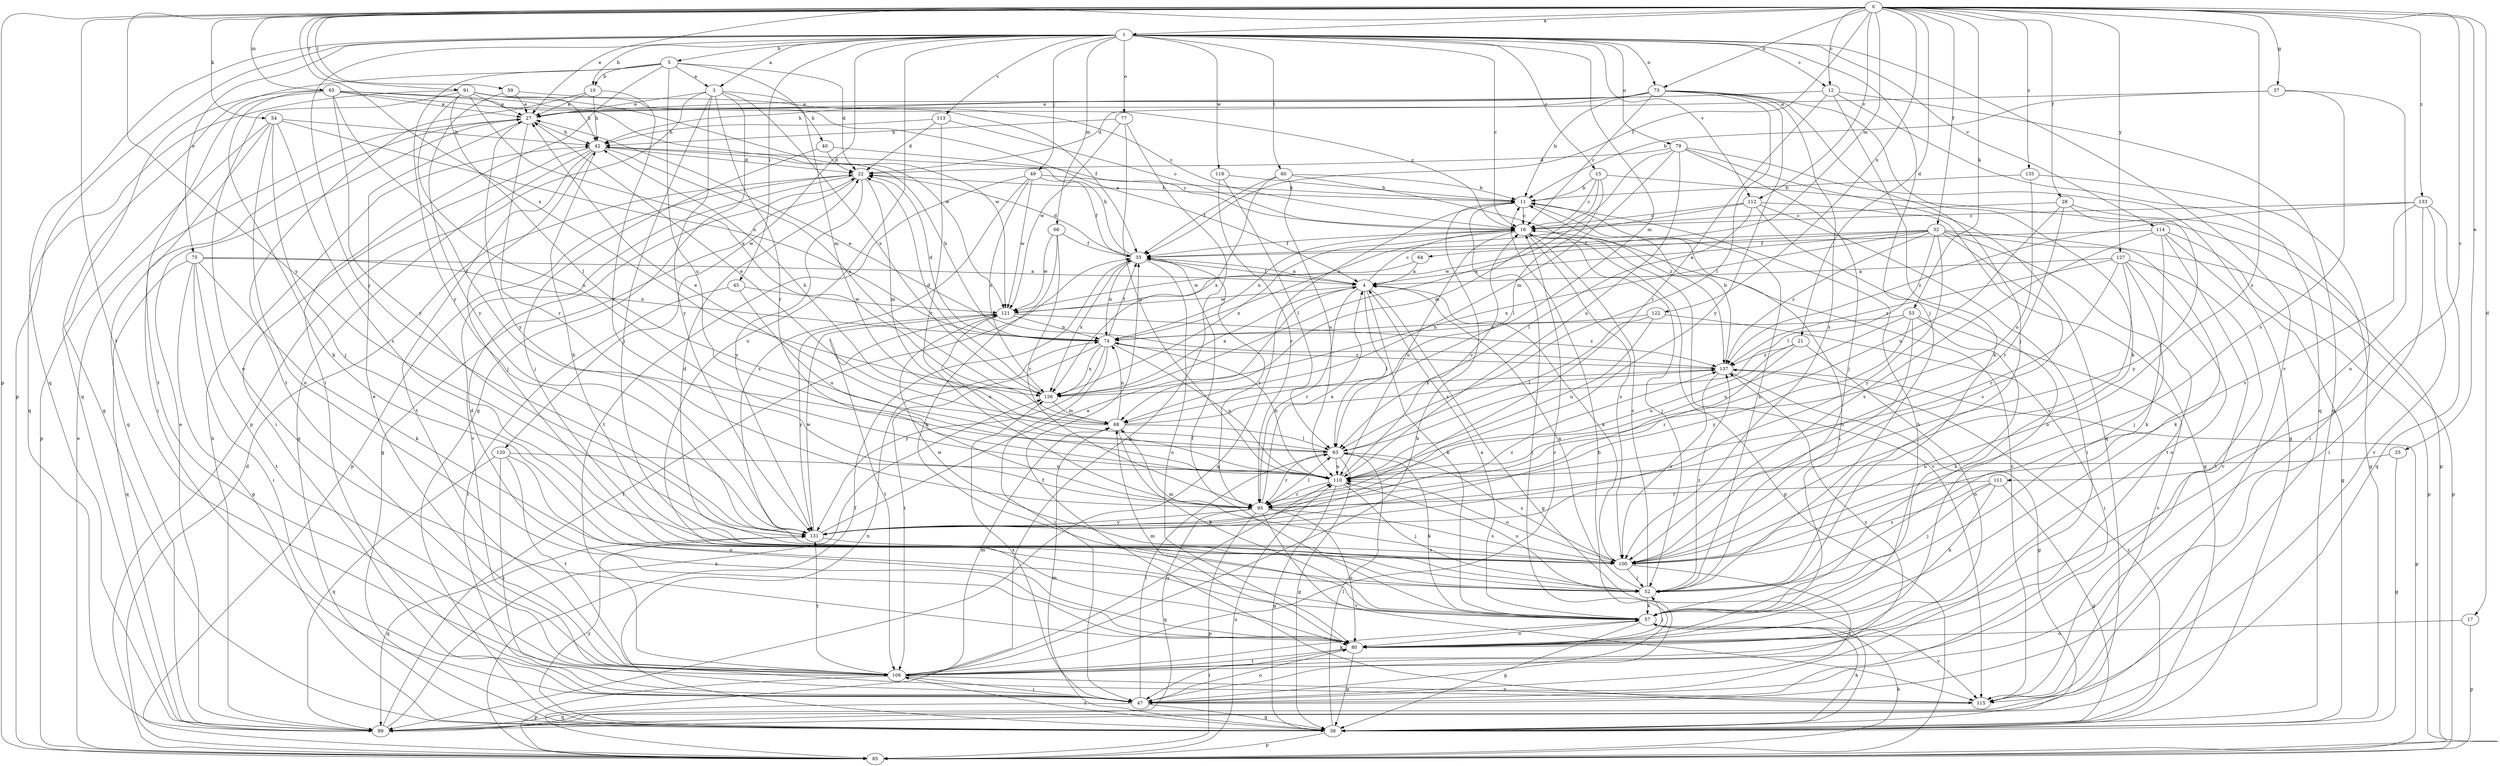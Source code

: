 strict digraph  {
0;
1;
3;
4;
5;
10;
11;
12;
15;
16;
17;
21;
22;
25;
27;
28;
32;
33;
37;
38;
40;
42;
45;
47;
49;
52;
53;
54;
57;
59;
60;
63;
64;
65;
66;
68;
73;
74;
75;
77;
79;
80;
85;
89;
91;
95;
100;
106;
110;
111;
112;
113;
114;
115;
118;
120;
121;
122;
126;
127;
131;
133;
135;
137;
0 -> 1  [label=a];
0 -> 12  [label=c];
0 -> 17  [label=d];
0 -> 21  [label=d];
0 -> 25  [label=e];
0 -> 27  [label=e];
0 -> 28  [label=f];
0 -> 32  [label=f];
0 -> 33  [label=f];
0 -> 37  [label=g];
0 -> 53  [label=k];
0 -> 54  [label=k];
0 -> 59  [label=l];
0 -> 64  [label=m];
0 -> 65  [label=m];
0 -> 73  [label=n];
0 -> 85  [label=p];
0 -> 91  [label=r];
0 -> 100  [label=s];
0 -> 106  [label=t];
0 -> 111  [label=v];
0 -> 112  [label=v];
0 -> 122  [label=x];
0 -> 126  [label=x];
0 -> 127  [label=y];
0 -> 131  [label=y];
0 -> 133  [label=z];
0 -> 135  [label=z];
1 -> 3  [label=a];
1 -> 5  [label=b];
1 -> 10  [label=b];
1 -> 12  [label=c];
1 -> 15  [label=c];
1 -> 16  [label=c];
1 -> 45  [label=i];
1 -> 49  [label=j];
1 -> 52  [label=j];
1 -> 60  [label=l];
1 -> 66  [label=m];
1 -> 68  [label=m];
1 -> 73  [label=n];
1 -> 75  [label=o];
1 -> 77  [label=o];
1 -> 79  [label=o];
1 -> 80  [label=o];
1 -> 85  [label=p];
1 -> 89  [label=q];
1 -> 112  [label=v];
1 -> 113  [label=v];
1 -> 114  [label=v];
1 -> 115  [label=v];
1 -> 118  [label=w];
1 -> 120  [label=w];
1 -> 131  [label=y];
3 -> 27  [label=e];
3 -> 38  [label=g];
3 -> 40  [label=h];
3 -> 52  [label=j];
3 -> 85  [label=p];
3 -> 95  [label=r];
3 -> 126  [label=x];
3 -> 131  [label=y];
4 -> 16  [label=c];
4 -> 33  [label=f];
4 -> 38  [label=g];
4 -> 57  [label=k];
4 -> 63  [label=l];
4 -> 95  [label=r];
4 -> 121  [label=w];
5 -> 3  [label=a];
5 -> 10  [label=b];
5 -> 22  [label=d];
5 -> 47  [label=i];
5 -> 68  [label=m];
5 -> 89  [label=q];
5 -> 110  [label=u];
5 -> 131  [label=y];
10 -> 27  [label=e];
10 -> 42  [label=h];
10 -> 95  [label=r];
10 -> 106  [label=t];
11 -> 16  [label=c];
11 -> 47  [label=i];
11 -> 80  [label=o];
11 -> 89  [label=q];
12 -> 27  [label=e];
12 -> 38  [label=g];
12 -> 57  [label=k];
12 -> 89  [label=q];
12 -> 95  [label=r];
15 -> 11  [label=b];
15 -> 16  [label=c];
15 -> 63  [label=l];
15 -> 68  [label=m];
15 -> 85  [label=p];
16 -> 33  [label=f];
16 -> 52  [label=j];
16 -> 74  [label=n];
16 -> 85  [label=p];
16 -> 100  [label=s];
16 -> 110  [label=u];
16 -> 115  [label=v];
16 -> 126  [label=x];
17 -> 80  [label=o];
17 -> 85  [label=p];
21 -> 80  [label=o];
21 -> 95  [label=r];
21 -> 110  [label=u];
21 -> 137  [label=z];
22 -> 11  [label=b];
22 -> 38  [label=g];
22 -> 68  [label=m];
22 -> 85  [label=p];
22 -> 115  [label=v];
22 -> 131  [label=y];
25 -> 38  [label=g];
25 -> 110  [label=u];
27 -> 42  [label=h];
27 -> 89  [label=q];
27 -> 95  [label=r];
27 -> 131  [label=y];
28 -> 16  [label=c];
28 -> 38  [label=g];
28 -> 95  [label=r];
28 -> 110  [label=u];
28 -> 131  [label=y];
32 -> 4  [label=a];
32 -> 33  [label=f];
32 -> 57  [label=k];
32 -> 63  [label=l];
32 -> 85  [label=p];
32 -> 100  [label=s];
32 -> 106  [label=t];
32 -> 121  [label=w];
32 -> 126  [label=x];
32 -> 131  [label=y];
32 -> 137  [label=z];
33 -> 4  [label=a];
33 -> 22  [label=d];
33 -> 42  [label=h];
33 -> 74  [label=n];
33 -> 80  [label=o];
33 -> 95  [label=r];
33 -> 126  [label=x];
37 -> 11  [label=b];
37 -> 27  [label=e];
37 -> 80  [label=o];
37 -> 100  [label=s];
38 -> 57  [label=k];
38 -> 63  [label=l];
38 -> 68  [label=m];
38 -> 74  [label=n];
38 -> 85  [label=p];
38 -> 106  [label=t];
38 -> 131  [label=y];
38 -> 137  [label=z];
40 -> 16  [label=c];
40 -> 22  [label=d];
40 -> 52  [label=j];
42 -> 22  [label=d];
42 -> 38  [label=g];
42 -> 47  [label=i];
42 -> 52  [label=j];
42 -> 106  [label=t];
42 -> 126  [label=x];
45 -> 47  [label=i];
45 -> 110  [label=u];
45 -> 121  [label=w];
47 -> 11  [label=b];
47 -> 38  [label=g];
47 -> 63  [label=l];
47 -> 80  [label=o];
47 -> 89  [label=q];
47 -> 126  [label=x];
49 -> 11  [label=b];
49 -> 33  [label=f];
49 -> 100  [label=s];
49 -> 106  [label=t];
49 -> 121  [label=w];
49 -> 126  [label=x];
52 -> 4  [label=a];
52 -> 11  [label=b];
52 -> 16  [label=c];
52 -> 57  [label=k];
52 -> 110  [label=u];
52 -> 121  [label=w];
52 -> 137  [label=z];
53 -> 57  [label=k];
53 -> 74  [label=n];
53 -> 100  [label=s];
53 -> 110  [label=u];
53 -> 115  [label=v];
53 -> 131  [label=y];
54 -> 42  [label=h];
54 -> 47  [label=i];
54 -> 52  [label=j];
54 -> 74  [label=n];
54 -> 80  [label=o];
54 -> 85  [label=p];
54 -> 100  [label=s];
57 -> 4  [label=a];
57 -> 33  [label=f];
57 -> 38  [label=g];
57 -> 80  [label=o];
57 -> 115  [label=v];
59 -> 16  [label=c];
59 -> 27  [label=e];
59 -> 131  [label=y];
60 -> 11  [label=b];
60 -> 33  [label=f];
60 -> 110  [label=u];
60 -> 126  [label=x];
60 -> 137  [label=z];
63 -> 27  [label=e];
63 -> 38  [label=g];
63 -> 57  [label=k];
63 -> 95  [label=r];
63 -> 100  [label=s];
63 -> 110  [label=u];
64 -> 4  [label=a];
64 -> 121  [label=w];
65 -> 4  [label=a];
65 -> 27  [label=e];
65 -> 33  [label=f];
65 -> 38  [label=g];
65 -> 57  [label=k];
65 -> 63  [label=l];
65 -> 106  [label=t];
65 -> 121  [label=w];
65 -> 131  [label=y];
66 -> 33  [label=f];
66 -> 57  [label=k];
66 -> 95  [label=r];
66 -> 121  [label=w];
68 -> 27  [label=e];
68 -> 42  [label=h];
68 -> 57  [label=k];
68 -> 63  [label=l];
68 -> 74  [label=n];
68 -> 137  [label=z];
73 -> 11  [label=b];
73 -> 16  [label=c];
73 -> 22  [label=d];
73 -> 27  [label=e];
73 -> 42  [label=h];
73 -> 52  [label=j];
73 -> 57  [label=k];
73 -> 63  [label=l];
73 -> 100  [label=s];
73 -> 131  [label=y];
74 -> 22  [label=d];
74 -> 33  [label=f];
74 -> 42  [label=h];
74 -> 47  [label=i];
74 -> 106  [label=t];
74 -> 110  [label=u];
74 -> 126  [label=x];
74 -> 131  [label=y];
74 -> 137  [label=z];
75 -> 4  [label=a];
75 -> 38  [label=g];
75 -> 47  [label=i];
75 -> 57  [label=k];
75 -> 74  [label=n];
75 -> 89  [label=q];
75 -> 106  [label=t];
77 -> 42  [label=h];
77 -> 85  [label=p];
77 -> 110  [label=u];
77 -> 121  [label=w];
79 -> 22  [label=d];
79 -> 38  [label=g];
79 -> 52  [label=j];
79 -> 68  [label=m];
79 -> 89  [label=q];
79 -> 110  [label=u];
79 -> 126  [label=x];
80 -> 11  [label=b];
80 -> 22  [label=d];
80 -> 38  [label=g];
80 -> 47  [label=i];
80 -> 52  [label=j];
80 -> 68  [label=m];
80 -> 106  [label=t];
85 -> 22  [label=d];
85 -> 27  [label=e];
85 -> 33  [label=f];
85 -> 57  [label=k];
85 -> 110  [label=u];
89 -> 27  [label=e];
89 -> 33  [label=f];
89 -> 42  [label=h];
89 -> 126  [label=x];
91 -> 16  [label=c];
91 -> 27  [label=e];
91 -> 42  [label=h];
91 -> 63  [label=l];
91 -> 80  [label=o];
91 -> 89  [label=q];
91 -> 110  [label=u];
91 -> 121  [label=w];
91 -> 126  [label=x];
95 -> 4  [label=a];
95 -> 63  [label=l];
95 -> 80  [label=o];
95 -> 85  [label=p];
95 -> 89  [label=q];
95 -> 100  [label=s];
95 -> 115  [label=v];
95 -> 131  [label=y];
100 -> 4  [label=a];
100 -> 22  [label=d];
100 -> 42  [label=h];
100 -> 47  [label=i];
100 -> 52  [label=j];
100 -> 68  [label=m];
100 -> 110  [label=u];
106 -> 11  [label=b];
106 -> 16  [label=c];
106 -> 27  [label=e];
106 -> 47  [label=i];
106 -> 57  [label=k];
106 -> 68  [label=m];
106 -> 85  [label=p];
106 -> 110  [label=u];
106 -> 115  [label=v];
106 -> 131  [label=y];
106 -> 137  [label=z];
110 -> 16  [label=c];
110 -> 38  [label=g];
110 -> 52  [label=j];
110 -> 74  [label=n];
110 -> 95  [label=r];
111 -> 38  [label=g];
111 -> 52  [label=j];
111 -> 57  [label=k];
111 -> 95  [label=r];
111 -> 100  [label=s];
112 -> 16  [label=c];
112 -> 38  [label=g];
112 -> 47  [label=i];
112 -> 63  [label=l];
112 -> 74  [label=n];
112 -> 80  [label=o];
113 -> 16  [label=c];
113 -> 22  [label=d];
113 -> 42  [label=h];
113 -> 95  [label=r];
114 -> 33  [label=f];
114 -> 38  [label=g];
114 -> 57  [label=k];
114 -> 85  [label=p];
114 -> 100  [label=s];
114 -> 115  [label=v];
115 -> 16  [label=c];
115 -> 33  [label=f];
118 -> 11  [label=b];
118 -> 63  [label=l];
118 -> 95  [label=r];
120 -> 47  [label=i];
120 -> 80  [label=o];
120 -> 89  [label=q];
120 -> 106  [label=t];
120 -> 110  [label=u];
121 -> 74  [label=n];
121 -> 106  [label=t];
121 -> 110  [label=u];
121 -> 131  [label=y];
121 -> 137  [label=z];
122 -> 47  [label=i];
122 -> 63  [label=l];
122 -> 74  [label=n];
122 -> 110  [label=u];
126 -> 4  [label=a];
126 -> 22  [label=d];
126 -> 68  [label=m];
127 -> 4  [label=a];
127 -> 52  [label=j];
127 -> 80  [label=o];
127 -> 95  [label=r];
127 -> 100  [label=s];
127 -> 106  [label=t];
127 -> 137  [label=z];
131 -> 4  [label=a];
131 -> 89  [label=q];
131 -> 100  [label=s];
131 -> 121  [label=w];
131 -> 137  [label=z];
133 -> 16  [label=c];
133 -> 47  [label=i];
133 -> 89  [label=q];
133 -> 100  [label=s];
133 -> 115  [label=v];
133 -> 137  [label=z];
135 -> 11  [label=b];
135 -> 47  [label=i];
135 -> 110  [label=u];
137 -> 11  [label=b];
137 -> 27  [label=e];
137 -> 38  [label=g];
137 -> 85  [label=p];
137 -> 100  [label=s];
137 -> 126  [label=x];
}
